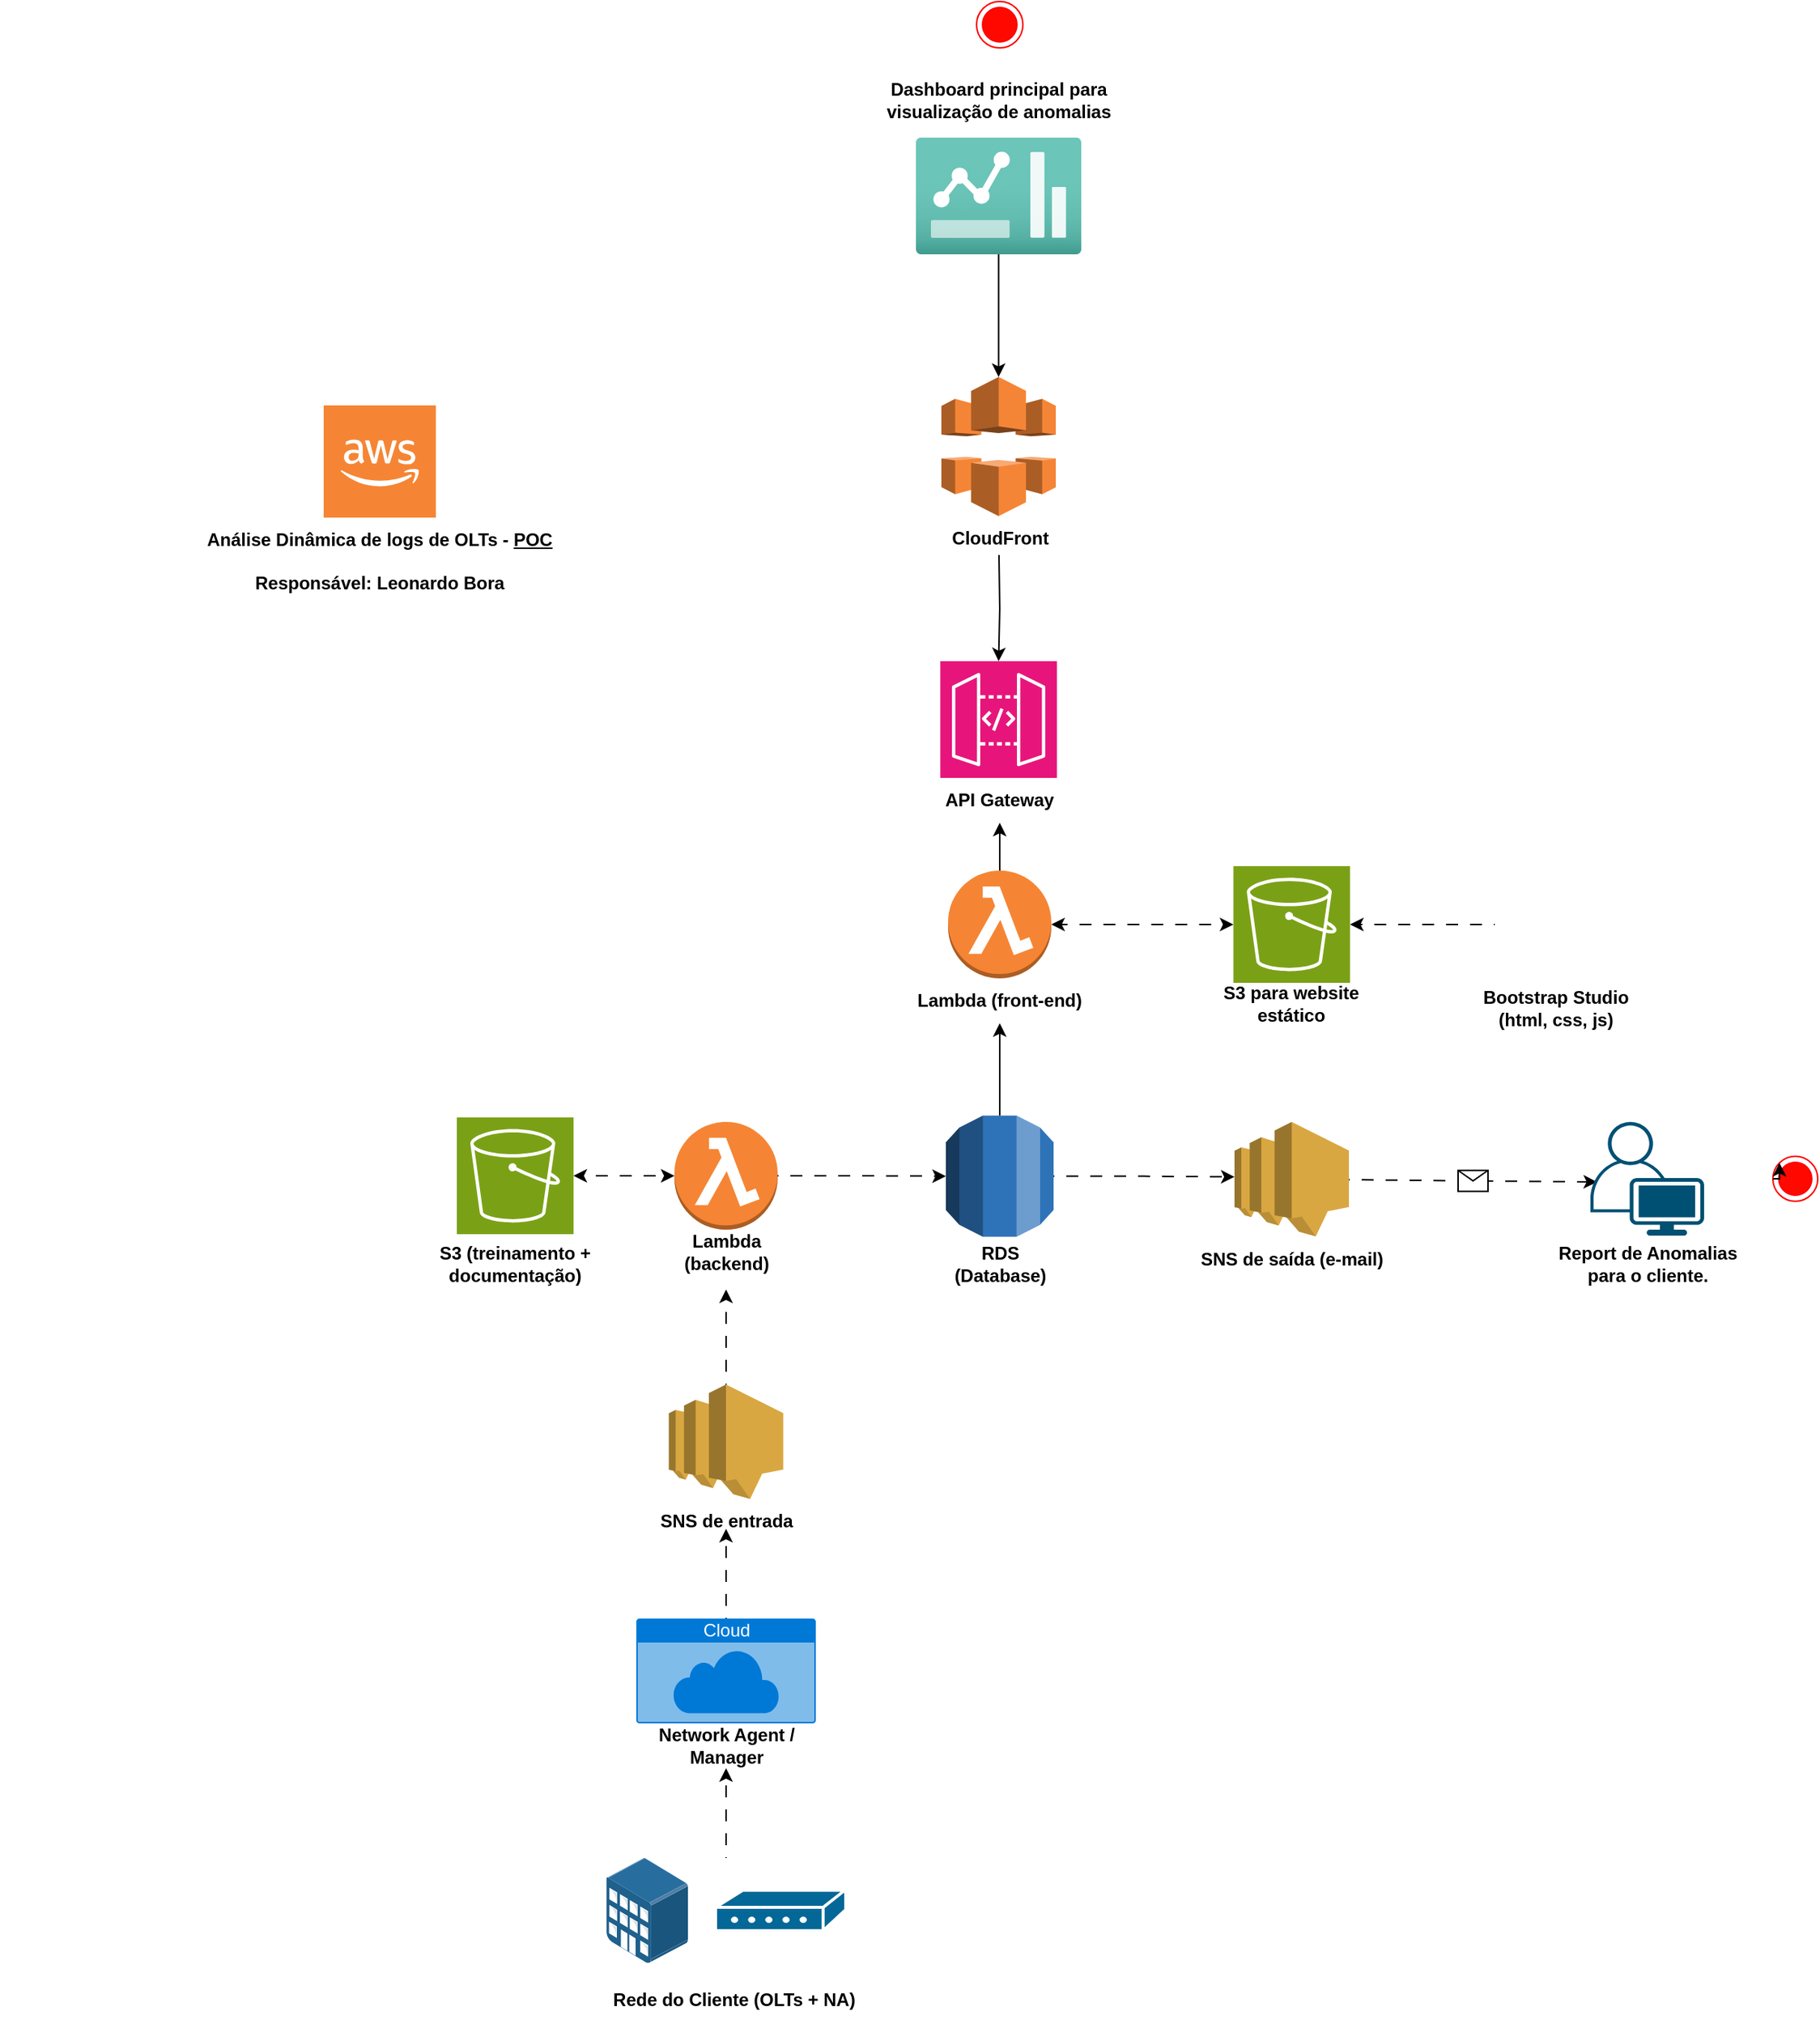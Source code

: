 <mxfile version="26.1.0" pages="3">
  <diagram name="Arquitetura da Aplicação" id="9uzGZt0D54ITw_jfRAbf">
    <mxGraphModel dx="2194" dy="2318" grid="1" gridSize="10" guides="1" tooltips="1" connect="1" arrows="1" fold="1" page="1" pageScale="1" pageWidth="827" pageHeight="1169" background="none" math="0" shadow="0">
      <root>
        <mxCell id="0" />
        <mxCell id="1" parent="0" />
        <mxCell id="rBP_9qC5Dho6mVosZ1Wq-18" value="" style="group" parent="1" connectable="0" vertex="1">
          <mxGeometry x="70" y="-540" width="507.86" height="239" as="geometry" />
        </mxCell>
        <mxCell id="fZaOEl6QZcA-DJm4cIK6-20" value="" style="group" parent="rBP_9qC5Dho6mVosZ1Wq-18" connectable="0" vertex="1">
          <mxGeometry x="127.93" y="120" width="252" height="119" as="geometry" />
        </mxCell>
        <mxCell id="fZaOEl6QZcA-DJm4cIK6-1" value="" style="outlineConnect=0;dashed=0;verticalLabelPosition=bottom;verticalAlign=top;align=center;html=1;shape=mxgraph.aws3.cloud_2;fillColor=#F58534;gradientColor=none;" parent="fZaOEl6QZcA-DJm4cIK6-20" vertex="1">
          <mxGeometry x="88.5" width="75" height="75" as="geometry" />
        </mxCell>
        <mxCell id="fZaOEl6QZcA-DJm4cIK6-19" value="&lt;b&gt;Análise Dinâmica de logs de OLTs - &lt;u&gt;POC&lt;/u&gt;&lt;/b&gt;&lt;div&gt;&lt;b&gt;&lt;br&gt;&lt;/b&gt;&lt;/div&gt;&lt;div&gt;&lt;b&gt;Responsável: Leonardo Bora&lt;/b&gt;&lt;/div&gt;" style="text;html=1;align=center;verticalAlign=middle;whiteSpace=wrap;rounded=0;" parent="fZaOEl6QZcA-DJm4cIK6-20" vertex="1">
          <mxGeometry y="89" width="252" height="30" as="geometry" />
        </mxCell>
        <mxCell id="rBP_9qC5Dho6mVosZ1Wq-17" value="" style="shape=image;verticalLabelPosition=bottom;labelBackgroundColor=default;verticalAlign=top;aspect=fixed;imageAspect=0;image=https://telesintese.com.br/wp-content/uploads/2017/03/furukawa-electric.png;" parent="rBP_9qC5Dho6mVosZ1Wq-18" vertex="1">
          <mxGeometry x="141.07" y="40" width="225.72" height="40" as="geometry" />
        </mxCell>
        <mxCell id="fZaOEl6QZcA-DJm4cIK6-6" value="" style="group;fontStyle=1" parent="1" connectable="0" vertex="1">
          <mxGeometry x="475.5" y="551" width="170" height="110" as="geometry" />
        </mxCell>
        <mxCell id="fZaOEl6QZcA-DJm4cIK6-4" value="" style="group" parent="fZaOEl6QZcA-DJm4cIK6-6" connectable="0" vertex="1">
          <mxGeometry width="160" height="70.2" as="geometry" />
        </mxCell>
        <mxCell id="fZaOEl6QZcA-DJm4cIK6-2" value="" style="shape=mxgraph.cisco.modems_and_phones.modem;html=1;pointerEvents=1;dashed=0;fillColor=#036897;strokeColor=#ffffff;strokeWidth=2;verticalLabelPosition=bottom;verticalAlign=top;align=center;outlineConnect=0;" parent="fZaOEl6QZcA-DJm4cIK6-4" vertex="1">
          <mxGeometry x="72.994" y="21.6" width="87.006" height="27.0" as="geometry" />
        </mxCell>
        <mxCell id="fZaOEl6QZcA-DJm4cIK6-3" value="" style="image;points=[];aspect=fixed;html=1;align=center;shadow=0;dashed=0;image=img/lib/allied_telesis/buildings/Medium_Business_Building.svg;" parent="fZaOEl6QZcA-DJm4cIK6-4" vertex="1">
          <mxGeometry width="54.6" height="70.2" as="geometry" />
        </mxCell>
        <mxCell id="fZaOEl6QZcA-DJm4cIK6-5" value="&lt;b&gt;Rede do Cliente (OLTs + NA)&lt;/b&gt;" style="text;html=1;align=center;verticalAlign=middle;whiteSpace=wrap;rounded=0;" parent="fZaOEl6QZcA-DJm4cIK6-6" vertex="1">
          <mxGeometry y="80" width="170" height="30" as="geometry" />
        </mxCell>
        <mxCell id="fZaOEl6QZcA-DJm4cIK6-13" value="" style="edgeStyle=orthogonalEdgeStyle;rounded=0;orthogonalLoop=1;jettySize=auto;html=1;flowAnimation=1;" parent="1" source="fZaOEl6QZcA-DJm4cIK6-7" edge="1">
          <mxGeometry relative="1" as="geometry">
            <mxPoint x="555.5" y="331" as="targetPoint" />
          </mxGeometry>
        </mxCell>
        <mxCell id="fZaOEl6QZcA-DJm4cIK6-7" value="Cloud" style="html=1;whiteSpace=wrap;strokeColor=none;fillColor=#0079D6;labelPosition=center;verticalLabelPosition=middle;verticalAlign=top;align=center;fontSize=12;outlineConnect=0;spacingTop=-6;fontColor=#FFFFFF;sketch=0;shape=mxgraph.sitemap.cloud;" parent="1" vertex="1">
          <mxGeometry x="495.5" y="391" width="120" height="70" as="geometry" />
        </mxCell>
        <mxCell id="fZaOEl6QZcA-DJm4cIK6-10" style="edgeStyle=orthogonalEdgeStyle;rounded=0;orthogonalLoop=1;jettySize=auto;html=1;flowAnimation=1;" parent="1" edge="1">
          <mxGeometry relative="1" as="geometry">
            <mxPoint x="555.5" y="551" as="sourcePoint" />
            <mxPoint x="555.5" y="491" as="targetPoint" />
          </mxGeometry>
        </mxCell>
        <mxCell id="fZaOEl6QZcA-DJm4cIK6-11" value="Network Agent / Manager" style="text;html=1;align=center;verticalAlign=middle;whiteSpace=wrap;rounded=0;fontStyle=1" parent="1" vertex="1">
          <mxGeometry x="495.5" y="461" width="120" height="30" as="geometry" />
        </mxCell>
        <mxCell id="fZaOEl6QZcA-DJm4cIK6-16" style="edgeStyle=orthogonalEdgeStyle;rounded=0;orthogonalLoop=1;jettySize=auto;html=1;flowAnimation=1;" parent="1" source="fZaOEl6QZcA-DJm4cIK6-12" edge="1">
          <mxGeometry relative="1" as="geometry">
            <mxPoint x="555.5" y="171" as="targetPoint" />
          </mxGeometry>
        </mxCell>
        <mxCell id="fZaOEl6QZcA-DJm4cIK6-12" value="" style="outlineConnect=0;dashed=0;verticalLabelPosition=bottom;verticalAlign=top;align=center;html=1;shape=mxgraph.aws3.sns;fillColor=#D9A741;gradientColor=none;" parent="1" vertex="1">
          <mxGeometry x="517.25" y="234.5" width="76.5" height="76.5" as="geometry" />
        </mxCell>
        <mxCell id="fZaOEl6QZcA-DJm4cIK6-14" value="SNS de entrada" style="text;html=1;align=center;verticalAlign=middle;whiteSpace=wrap;rounded=0;fillColor=none;fontStyle=1" parent="1" vertex="1">
          <mxGeometry x="495.5" y="311" width="120" height="30" as="geometry" />
        </mxCell>
        <mxCell id="fZaOEl6QZcA-DJm4cIK6-15" value="" style="outlineConnect=0;dashed=0;verticalLabelPosition=bottom;verticalAlign=top;align=center;html=1;shape=mxgraph.aws3.lambda_function;fillColor=#F58534;gradientColor=none;" parent="1" vertex="1">
          <mxGeometry x="521" y="59" width="69" height="72" as="geometry" />
        </mxCell>
        <mxCell id="fZaOEl6QZcA-DJm4cIK6-17" value="Lambda (backend)" style="text;html=1;align=center;verticalAlign=middle;whiteSpace=wrap;rounded=0;fontStyle=1" parent="1" vertex="1">
          <mxGeometry x="525.5" y="131" width="60" height="30" as="geometry" />
        </mxCell>
        <mxCell id="fZaOEl6QZcA-DJm4cIK6-24" value="" style="endArrow=classic;html=1;rounded=0;entryX=0.058;entryY=0.528;entryDx=0;entryDy=0;entryPerimeter=0;flowAnimation=1;" parent="1" source="fZaOEl6QZcA-DJm4cIK6-21" target="fZaOEl6QZcA-DJm4cIK6-27" edge="1">
          <mxGeometry relative="1" as="geometry">
            <mxPoint x="998.75" y="111.75" as="sourcePoint" />
            <mxPoint x="1098.75" y="111.75" as="targetPoint" />
          </mxGeometry>
        </mxCell>
        <mxCell id="fZaOEl6QZcA-DJm4cIK6-25" value="" style="shape=message;html=1;outlineConnect=0;" parent="fZaOEl6QZcA-DJm4cIK6-24" vertex="1">
          <mxGeometry width="20" height="14" relative="1" as="geometry">
            <mxPoint x="-10" y="-7" as="offset" />
          </mxGeometry>
        </mxCell>
        <mxCell id="fZaOEl6QZcA-DJm4cIK6-32" value="" style="group" parent="1" connectable="0" vertex="1">
          <mxGeometry x="695.5" y="54.75" width="86" height="114" as="geometry" />
        </mxCell>
        <mxCell id="fZaOEl6QZcA-DJm4cIK6-29" value="" style="outlineConnect=0;dashed=0;verticalLabelPosition=bottom;verticalAlign=top;align=center;html=1;shape=mxgraph.aws3.rds;fillColor=#2E73B8;gradientColor=none;" parent="fZaOEl6QZcA-DJm4cIK6-32" vertex="1">
          <mxGeometry x="7" width="72" height="81" as="geometry" />
        </mxCell>
        <mxCell id="fZaOEl6QZcA-DJm4cIK6-31" value="RDS (Database)" style="text;html=1;align=center;verticalAlign=middle;whiteSpace=wrap;rounded=0;fontStyle=1" parent="fZaOEl6QZcA-DJm4cIK6-32" vertex="1">
          <mxGeometry y="84" width="86" height="30" as="geometry" />
        </mxCell>
        <mxCell id="fZaOEl6QZcA-DJm4cIK6-33" style="edgeStyle=orthogonalEdgeStyle;rounded=0;orthogonalLoop=1;jettySize=auto;html=1;entryX=0;entryY=0.5;entryDx=0;entryDy=0;entryPerimeter=0;flowAnimation=1;" parent="1" source="fZaOEl6QZcA-DJm4cIK6-15" target="fZaOEl6QZcA-DJm4cIK6-29" edge="1">
          <mxGeometry relative="1" as="geometry" />
        </mxCell>
        <mxCell id="fZaOEl6QZcA-DJm4cIK6-34" style="edgeStyle=orthogonalEdgeStyle;rounded=0;orthogonalLoop=1;jettySize=auto;html=1;exitX=1;exitY=0.5;exitDx=0;exitDy=0;exitPerimeter=0;entryX=0;entryY=0.48;entryDx=0;entryDy=0;entryPerimeter=0;flowAnimation=1;" parent="1" source="fZaOEl6QZcA-DJm4cIK6-29" target="fZaOEl6QZcA-DJm4cIK6-21" edge="1">
          <mxGeometry relative="1" as="geometry" />
        </mxCell>
        <mxCell id="fZaOEl6QZcA-DJm4cIK6-35" value="" style="group" parent="1" connectable="0" vertex="1">
          <mxGeometry x="868.75" y="59" width="130" height="106.5" as="geometry" />
        </mxCell>
        <mxCell id="fZaOEl6QZcA-DJm4cIK6-21" value="" style="outlineConnect=0;dashed=0;verticalLabelPosition=bottom;verticalAlign=top;align=center;html=1;shape=mxgraph.aws3.sns;fillColor=#D9A741;gradientColor=none;" parent="fZaOEl6QZcA-DJm4cIK6-35" vertex="1">
          <mxGeometry x="26.75" width="76.5" height="76.5" as="geometry" />
        </mxCell>
        <mxCell id="fZaOEl6QZcA-DJm4cIK6-22" value="SNS de saída (e-mail)" style="text;html=1;align=center;verticalAlign=middle;whiteSpace=wrap;rounded=0;fillColor=none;fontStyle=1" parent="fZaOEl6QZcA-DJm4cIK6-35" vertex="1">
          <mxGeometry y="76.5" width="130" height="30" as="geometry" />
        </mxCell>
        <mxCell id="fZaOEl6QZcA-DJm4cIK6-36" value="" style="group" parent="1" connectable="0" vertex="1">
          <mxGeometry x="1106.5" y="59" width="130" height="109.75" as="geometry" />
        </mxCell>
        <mxCell id="fZaOEl6QZcA-DJm4cIK6-27" value="" style="points=[[0.35,0,0],[0.98,0.51,0],[1,0.71,0],[0.67,1,0],[0,0.795,0],[0,0.65,0]];verticalLabelPosition=bottom;sketch=0;html=1;verticalAlign=top;aspect=fixed;align=center;pointerEvents=1;shape=mxgraph.cisco19.user;fillColor=#005073;strokeColor=none;" parent="fZaOEl6QZcA-DJm4cIK6-36" vertex="1">
          <mxGeometry x="27" width="76" height="76" as="geometry" />
        </mxCell>
        <mxCell id="fZaOEl6QZcA-DJm4cIK6-28" value="Report de Anomalias&lt;br&gt;para o cliente." style="text;html=1;align=center;verticalAlign=middle;whiteSpace=wrap;rounded=0;fillColor=none;fontStyle=1" parent="fZaOEl6QZcA-DJm4cIK6-36" vertex="1">
          <mxGeometry y="79.75" width="130" height="30" as="geometry" />
        </mxCell>
        <mxCell id="fZaOEl6QZcA-DJm4cIK6-38" value="" style="edgeStyle=orthogonalEdgeStyle;rounded=0;orthogonalLoop=1;jettySize=auto;html=1;" parent="1" source="fZaOEl6QZcA-DJm4cIK6-29" edge="1">
          <mxGeometry relative="1" as="geometry">
            <mxPoint x="738.5" y="-7" as="targetPoint" />
          </mxGeometry>
        </mxCell>
        <mxCell id="BZmDpKkLjAampmcxQD7t-3" value="" style="edgeStyle=orthogonalEdgeStyle;rounded=0;orthogonalLoop=1;jettySize=auto;html=1;" parent="1" source="fZaOEl6QZcA-DJm4cIK6-39" target="BZmDpKkLjAampmcxQD7t-2" edge="1">
          <mxGeometry relative="1" as="geometry" />
        </mxCell>
        <mxCell id="fZaOEl6QZcA-DJm4cIK6-39" value="" style="outlineConnect=0;dashed=0;verticalLabelPosition=bottom;verticalAlign=top;align=center;html=1;shape=mxgraph.aws3.lambda_function;fillColor=#F58534;gradientColor=none;" parent="1" vertex="1">
          <mxGeometry x="704" y="-109" width="69" height="72" as="geometry" />
        </mxCell>
        <mxCell id="fZaOEl6QZcA-DJm4cIK6-41" value="Lambda (front-end)" style="text;html=1;align=center;verticalAlign=middle;whiteSpace=wrap;rounded=0;fontStyle=1" parent="1" vertex="1">
          <mxGeometry x="680" y="-37" width="117" height="30" as="geometry" />
        </mxCell>
        <mxCell id="fZaOEl6QZcA-DJm4cIK6-42" value="" style="sketch=0;points=[[0,0,0],[0.25,0,0],[0.5,0,0],[0.75,0,0],[1,0,0],[0,1,0],[0.25,1,0],[0.5,1,0],[0.75,1,0],[1,1,0],[0,0.25,0],[0,0.5,0],[0,0.75,0],[1,0.25,0],[1,0.5,0],[1,0.75,0]];outlineConnect=0;fontColor=#232F3E;fillColor=#7AA116;strokeColor=#ffffff;dashed=0;verticalLabelPosition=bottom;verticalAlign=top;align=center;html=1;fontSize=12;fontStyle=0;aspect=fixed;shape=mxgraph.aws4.resourceIcon;resIcon=mxgraph.aws4.s3;" parent="1" vertex="1">
          <mxGeometry x="375.5" y="56" width="78" height="78" as="geometry" />
        </mxCell>
        <mxCell id="fZaOEl6QZcA-DJm4cIK6-43" value="S3 (treinamento + documentação)" style="text;html=1;align=center;verticalAlign=middle;whiteSpace=wrap;rounded=0;fontStyle=1" parent="1" vertex="1">
          <mxGeometry x="340" y="138.75" width="149" height="30" as="geometry" />
        </mxCell>
        <mxCell id="BZmDpKkLjAampmcxQD7t-1" value="" style="sketch=0;points=[[0,0,0],[0.25,0,0],[0.5,0,0],[0.75,0,0],[1,0,0],[0,1,0],[0.25,1,0],[0.5,1,0],[0.75,1,0],[1,1,0],[0,0.25,0],[0,0.5,0],[0,0.75,0],[1,0.25,0],[1,0.5,0],[1,0.75,0]];outlineConnect=0;fontColor=#232F3E;fillColor=#E7157B;strokeColor=#ffffff;dashed=0;verticalLabelPosition=bottom;verticalAlign=top;align=center;html=1;fontSize=12;fontStyle=0;aspect=fixed;shape=mxgraph.aws4.resourceIcon;resIcon=mxgraph.aws4.api_gateway;" parent="1" vertex="1">
          <mxGeometry x="698.75" y="-249" width="78" height="78" as="geometry" />
        </mxCell>
        <mxCell id="BZmDpKkLjAampmcxQD7t-2" value="API Gateway" style="text;html=1;align=center;verticalAlign=middle;whiteSpace=wrap;rounded=0;fontStyle=1" parent="1" vertex="1">
          <mxGeometry x="695" y="-171" width="87" height="30" as="geometry" />
        </mxCell>
        <mxCell id="rBP_9qC5Dho6mVosZ1Wq-5" value="" style="sketch=0;points=[[0,0,0],[0.25,0,0],[0.5,0,0],[0.75,0,0],[1,0,0],[0,1,0],[0.25,1,0],[0.5,1,0],[0.75,1,0],[1,1,0],[0,0.25,0],[0,0.5,0],[0,0.75,0],[1,0.25,0],[1,0.5,0],[1,0.75,0]];outlineConnect=0;fontColor=#232F3E;fillColor=#7AA116;strokeColor=#ffffff;dashed=0;verticalLabelPosition=bottom;verticalAlign=top;align=center;html=1;fontSize=12;fontStyle=0;aspect=fixed;shape=mxgraph.aws4.resourceIcon;resIcon=mxgraph.aws4.s3;" parent="1" vertex="1">
          <mxGeometry x="894.75" y="-112" width="78" height="78" as="geometry" />
        </mxCell>
        <mxCell id="rBP_9qC5Dho6mVosZ1Wq-9" style="edgeStyle=orthogonalEdgeStyle;rounded=0;orthogonalLoop=1;jettySize=auto;html=1;entryX=1;entryY=0.5;entryDx=0;entryDy=0;entryPerimeter=0;exitX=0;exitY=0.5;exitDx=0;exitDy=0;flowAnimation=1;" parent="1" source="rBP_9qC5Dho6mVosZ1Wq-16" target="rBP_9qC5Dho6mVosZ1Wq-5" edge="1">
          <mxGeometry relative="1" as="geometry">
            <mxPoint x="1065.5" y="-73.005" as="sourcePoint" />
          </mxGeometry>
        </mxCell>
        <mxCell id="rBP_9qC5Dho6mVosZ1Wq-10" value="S3 para website estático" style="text;html=1;align=center;verticalAlign=middle;whiteSpace=wrap;rounded=0;fontStyle=1" parent="1" vertex="1">
          <mxGeometry x="875.25" y="-35" width="117" height="30" as="geometry" />
        </mxCell>
        <mxCell id="rBP_9qC5Dho6mVosZ1Wq-12" value="" style="image;aspect=fixed;html=1;points=[];align=center;fontSize=12;image=img/lib/azure2/general/Dashboard2.svg;" parent="1" vertex="1">
          <mxGeometry x="682.5" y="-599" width="110.5" height="78" as="geometry" />
        </mxCell>
        <mxCell id="rBP_9qC5Dho6mVosZ1Wq-13" style="edgeStyle=orthogonalEdgeStyle;rounded=0;orthogonalLoop=1;jettySize=auto;html=1;entryX=0.5;entryY=0;entryDx=0;entryDy=0;entryPerimeter=0;" parent="1" source="rBP_9qC5Dho6mVosZ1Wq-12" edge="1">
          <mxGeometry relative="1" as="geometry">
            <mxPoint x="737.75" y="-439" as="targetPoint" />
          </mxGeometry>
        </mxCell>
        <mxCell id="rBP_9qC5Dho6mVosZ1Wq-14" value="Dashboard principal para visualização de anomalias" style="text;html=1;align=center;verticalAlign=middle;whiteSpace=wrap;rounded=0;fontStyle=1" parent="1" vertex="1">
          <mxGeometry x="647.75" y="-639" width="180" height="30" as="geometry" />
        </mxCell>
        <mxCell id="rBP_9qC5Dho6mVosZ1Wq-15" value="Bootstrap Studio&lt;div&gt;(html, css, js)&lt;/div&gt;" style="text;html=1;align=center;verticalAlign=middle;whiteSpace=wrap;rounded=0;fontStyle=1" parent="1" vertex="1">
          <mxGeometry x="1052" y="-32" width="117" height="30" as="geometry" />
        </mxCell>
        <mxCell id="rBP_9qC5Dho6mVosZ1Wq-16" value="" style="shape=image;verticalLabelPosition=bottom;labelBackgroundColor=default;verticalAlign=top;aspect=fixed;imageAspect=0;image=https://allpcworld.com/wp-content/uploads/2020/06/Download-Bootstrap-Studio-5.1.png;" parent="1" vertex="1">
          <mxGeometry x="1069.5" y="-114" width="82" height="82" as="geometry" />
        </mxCell>
        <mxCell id="rBP_9qC5Dho6mVosZ1Wq-19" value="" style="ellipse;html=1;shape=endState;fillColor=#FF0800;strokeColor=#ff0000;" parent="1" vertex="1">
          <mxGeometry x="1255.5" y="82" width="30" height="30" as="geometry" />
        </mxCell>
        <mxCell id="rBP_9qC5Dho6mVosZ1Wq-20" value="" style="ellipse;html=1;shape=endState;fillColor=#FF0800;strokeColor=#ff0000;" parent="1" vertex="1">
          <mxGeometry x="723" y="-690" width="31" height="31" as="geometry" />
        </mxCell>
        <mxCell id="_aVkQuLdsNPz5XUx-6iK-1" style="edgeStyle=orthogonalEdgeStyle;rounded=0;orthogonalLoop=1;jettySize=auto;html=1;exitX=0;exitY=0.5;exitDx=0;exitDy=0;entryX=0;entryY=0;entryDx=0;entryDy=0;" parent="1" source="rBP_9qC5Dho6mVosZ1Wq-19" target="rBP_9qC5Dho6mVosZ1Wq-19" edge="1">
          <mxGeometry relative="1" as="geometry" />
        </mxCell>
        <mxCell id="_aVkQuLdsNPz5XUx-6iK-2" value="" style="outlineConnect=0;dashed=0;verticalLabelPosition=bottom;verticalAlign=top;align=center;html=1;shape=mxgraph.aws3.cloudfront;fillColor=#F58536;gradientColor=none;" parent="1" vertex="1">
          <mxGeometry x="699.5" y="-439" width="76.5" height="93" as="geometry" />
        </mxCell>
        <mxCell id="_aVkQuLdsNPz5XUx-6iK-3" style="edgeStyle=orthogonalEdgeStyle;rounded=0;orthogonalLoop=1;jettySize=auto;html=1;entryX=0.5;entryY=0;entryDx=0;entryDy=0;entryPerimeter=0;" parent="1" target="BZmDpKkLjAampmcxQD7t-1" edge="1">
          <mxGeometry relative="1" as="geometry">
            <mxPoint x="738" y="-320" as="sourcePoint" />
          </mxGeometry>
        </mxCell>
        <mxCell id="_aVkQuLdsNPz5XUx-6iK-4" value="CloudFront" style="text;html=1;align=center;verticalAlign=middle;whiteSpace=wrap;rounded=0;fontStyle=1" parent="1" vertex="1">
          <mxGeometry x="648.5" y="-346" width="180" height="30" as="geometry" />
        </mxCell>
        <mxCell id="fmpXc0fQQ6A-w2xZZ8H7-2" value="" style="endArrow=classic;startArrow=classic;html=1;rounded=0;entryX=0;entryY=0.5;entryDx=0;entryDy=0;entryPerimeter=0;exitX=1;exitY=0.5;exitDx=0;exitDy=0;exitPerimeter=0;flowAnimation=1;" edge="1" parent="1" source="fZaOEl6QZcA-DJm4cIK6-42" target="fZaOEl6QZcA-DJm4cIK6-15">
          <mxGeometry width="50" height="50" relative="1" as="geometry">
            <mxPoint x="460" y="120" as="sourcePoint" />
            <mxPoint x="510" y="70" as="targetPoint" />
          </mxGeometry>
        </mxCell>
        <mxCell id="fmpXc0fQQ6A-w2xZZ8H7-3" value="" style="endArrow=classic;startArrow=classic;html=1;rounded=0;flowAnimation=1;" edge="1" parent="1" source="rBP_9qC5Dho6mVosZ1Wq-5" target="fZaOEl6QZcA-DJm4cIK6-39">
          <mxGeometry width="50" height="50" relative="1" as="geometry">
            <mxPoint x="824.039" y="-23" as="sourcePoint" />
            <mxPoint x="824.039" y="-73" as="targetPoint" />
          </mxGeometry>
        </mxCell>
      </root>
    </mxGraphModel>
  </diagram>
  <diagram id="hT-faQbDvlj8T8WxDOeI" name="Arquitetura do Back-end">
    <mxGraphModel grid="1" page="1" gridSize="10" guides="1" tooltips="1" connect="1" arrows="1" fold="1" pageScale="1" pageWidth="827" pageHeight="1169" math="0" shadow="0">
      <root>
        <mxCell id="0" />
        <mxCell id="1" parent="0" />
      </root>
    </mxGraphModel>
  </diagram>
  <diagram id="s9auiPJWK7DcaHGwhmAj" name="Arquitetura do Front-End">
    <mxGraphModel grid="1" page="1" gridSize="10" guides="1" tooltips="1" connect="1" arrows="1" fold="1" pageScale="1" pageWidth="827" pageHeight="1169" math="0" shadow="0">
      <root>
        <mxCell id="0" />
        <mxCell id="1" parent="0" />
      </root>
    </mxGraphModel>
  </diagram>
</mxfile>
